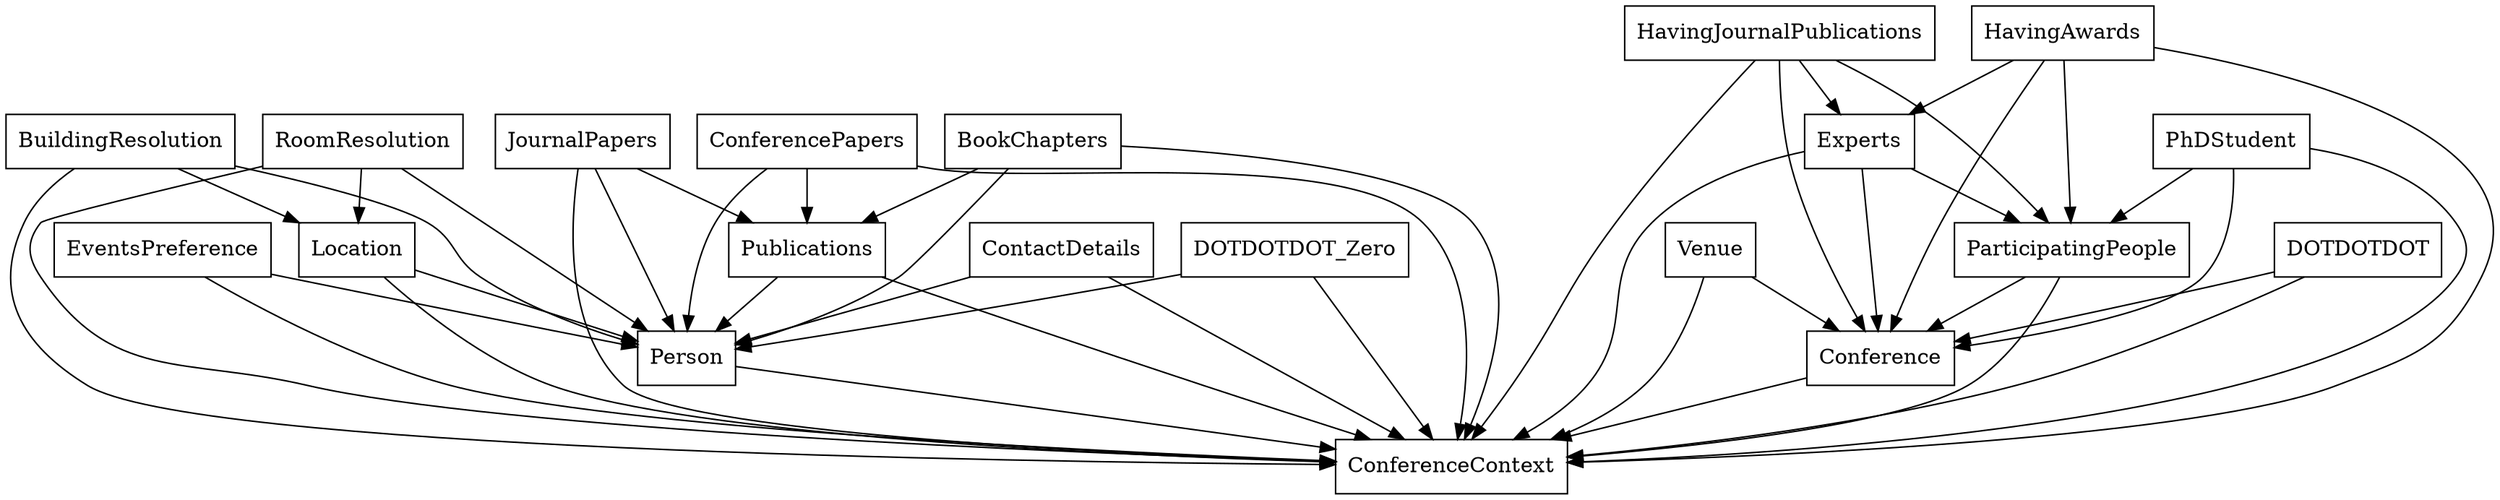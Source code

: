 digraph{
graph [rankdir=TB];
node [shape=box];
edge [arrowhead=normal];
0[label="EventsPreference",]
1[label="ConferencePapers",]
2[label="Location",]
3[label="Publications",]
4[label="ContactDetails",]
5[label="DOTDOTDOT_Zero",]
6[label="ConferenceContext",]
7[label="BuildingResolution",]
8[label="HavingAwards",]
9[label="Venue",]
10[label="JournalPapers",]
11[label="DOTDOTDOT",]
12[label="RoomResolution",]
13[label="Experts",]
14[label="ParticipatingPeople",]
15[label="HavingJournalPublications",]
16[label="BookChapters",]
17[label="PhDStudent",]
18[label="Conference",]
19[label="Person",]
0->6[label="",]
0->19[label="",]
1->3[label="",]
1->6[label="",]
1->19[label="",]
2->6[label="",]
2->19[label="",]
3->6[label="",]
3->19[label="",]
4->6[label="",]
4->19[label="",]
5->6[label="",]
5->19[label="",]
7->2[label="",]
7->6[label="",]
7->19[label="",]
8->6[label="",]
8->13[label="",]
8->14[label="",]
8->18[label="",]
9->6[label="",]
9->18[label="",]
10->3[label="",]
10->6[label="",]
10->19[label="",]
11->6[label="",]
11->18[label="",]
12->2[label="",]
12->6[label="",]
12->19[label="",]
13->6[label="",]
13->14[label="",]
13->18[label="",]
14->6[label="",]
14->18[label="",]
15->6[label="",]
15->13[label="",]
15->14[label="",]
15->18[label="",]
16->3[label="",]
16->6[label="",]
16->19[label="",]
17->6[label="",]
17->14[label="",]
17->18[label="",]
18->6[label="",]
19->6[label="",]
}
